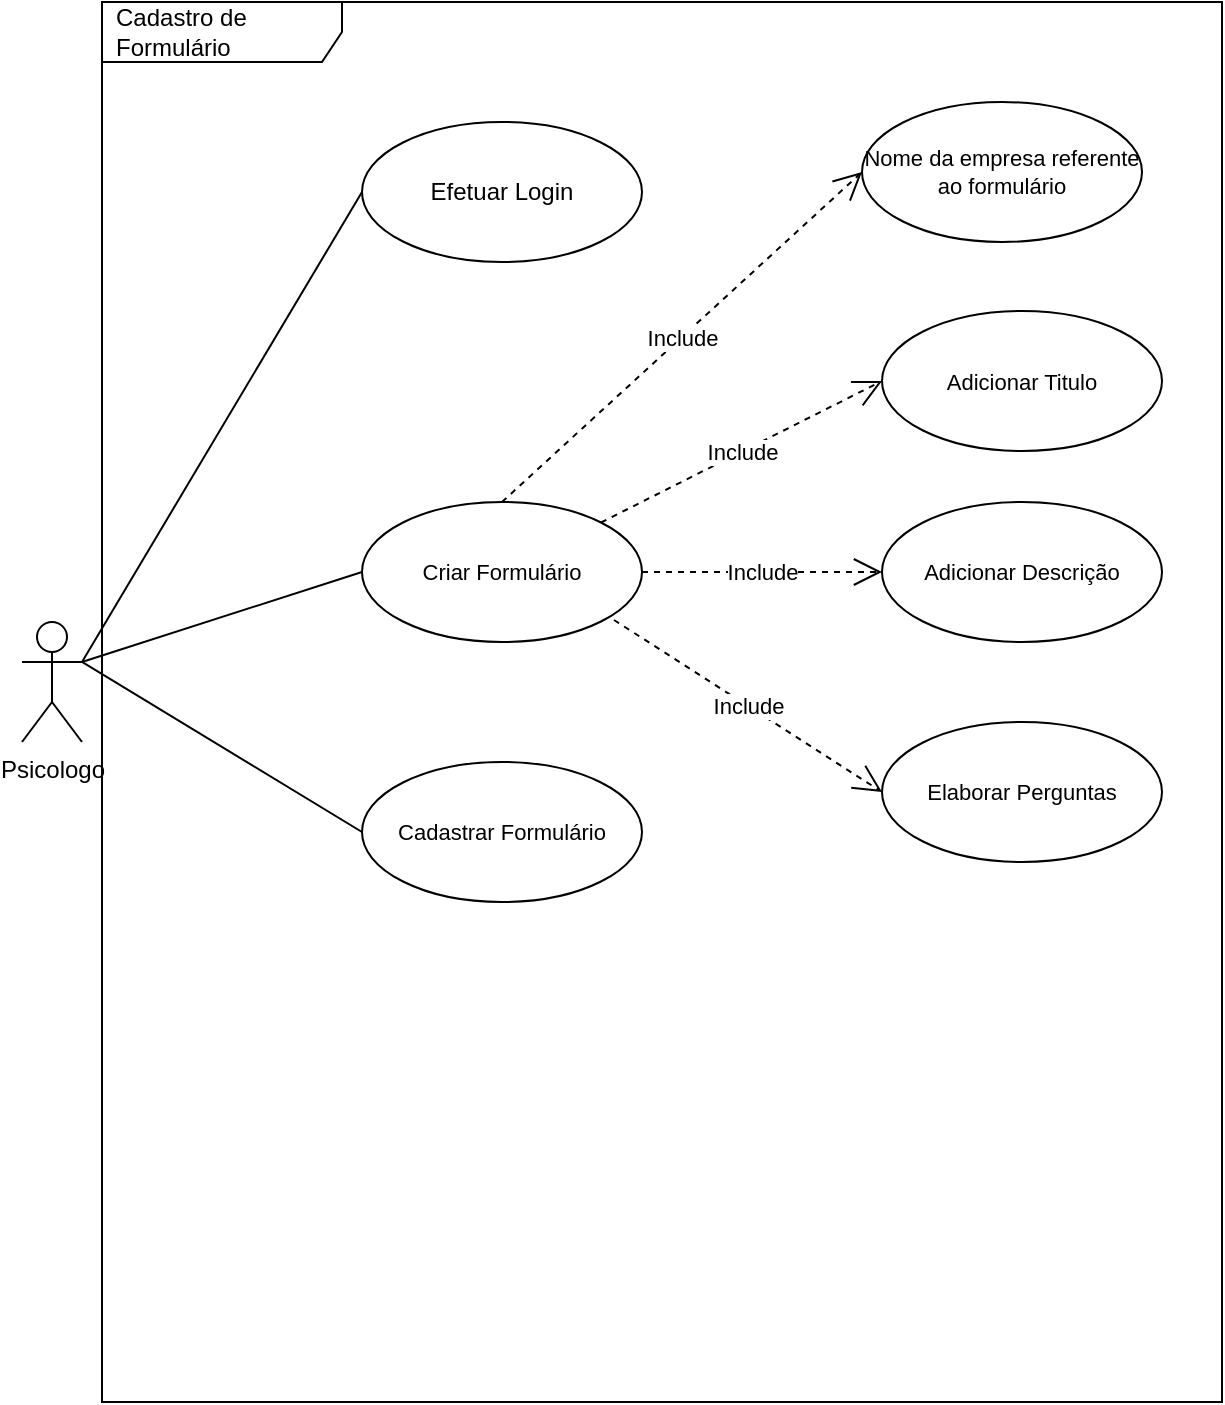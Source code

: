 <mxfile version="20.0.1" type="github">
  <diagram id="wC5wumK_xXIg8ErvJvbg" name="Page-1">
    <mxGraphModel dx="1422" dy="795" grid="1" gridSize="10" guides="1" tooltips="1" connect="1" arrows="1" fold="1" page="1" pageScale="1" pageWidth="827" pageHeight="1169" math="0" shadow="0">
      <root>
        <mxCell id="0" />
        <mxCell id="1" parent="0" />
        <mxCell id="2DSvvP-Mv5t7EWAsFiCm-10" style="edgeStyle=none;shape=connector;rounded=0;orthogonalLoop=1;jettySize=auto;html=1;exitX=1;exitY=0.333;exitDx=0;exitDy=0;exitPerimeter=0;entryX=0;entryY=0.5;entryDx=0;entryDy=0;labelBackgroundColor=default;fontFamily=Helvetica;fontSize=11;fontColor=default;endArrow=none;strokeColor=default;" parent="1" source="OJutXg8e_uwL8mCP8rfC-5" target="2DSvvP-Mv5t7EWAsFiCm-3" edge="1">
          <mxGeometry relative="1" as="geometry" />
        </mxCell>
        <mxCell id="VYc-Sz_KchoNO9PEzxfr-3" style="edgeStyle=none;shape=connector;rounded=0;orthogonalLoop=1;jettySize=auto;html=1;exitX=1;exitY=0.333;exitDx=0;exitDy=0;exitPerimeter=0;entryX=0;entryY=0.5;entryDx=0;entryDy=0;labelBackgroundColor=default;fontFamily=Helvetica;fontSize=11;fontColor=default;endArrow=none;strokeColor=default;" edge="1" parent="1" source="OJutXg8e_uwL8mCP8rfC-5" target="VYc-Sz_KchoNO9PEzxfr-1">
          <mxGeometry relative="1" as="geometry" />
        </mxCell>
        <mxCell id="OJutXg8e_uwL8mCP8rfC-5" value="Psicologo&lt;br&gt;" style="shape=umlActor;verticalLabelPosition=bottom;verticalAlign=top;html=1;" parent="1" vertex="1">
          <mxGeometry x="140" y="740" width="30" height="60" as="geometry" />
        </mxCell>
        <mxCell id="OJutXg8e_uwL8mCP8rfC-6" value="Cadastro de Formulário" style="shape=umlFrame;whiteSpace=wrap;html=1;width=120;height=30;boundedLbl=1;verticalAlign=middle;align=left;spacingLeft=5;" parent="1" vertex="1">
          <mxGeometry x="180" y="430" width="560" height="700" as="geometry" />
        </mxCell>
        <mxCell id="OJutXg8e_uwL8mCP8rfC-15" value="Cadastrar Formulário" style="ellipse;whiteSpace=wrap;html=1;fontFamily=Helvetica;fontSize=11;fontColor=default;" parent="1" vertex="1">
          <mxGeometry x="310" y="810" width="140" height="70" as="geometry" />
        </mxCell>
        <mxCell id="zjxjnbYeXZGytSvLPVuQ-2" value="" style="endArrow=none;html=1;rounded=0;entryX=0;entryY=0.5;entryDx=0;entryDy=0;exitX=1;exitY=0.333;exitDx=0;exitDy=0;exitPerimeter=0;" parent="1" target="OJutXg8e_uwL8mCP8rfC-15" edge="1" source="OJutXg8e_uwL8mCP8rfC-5">
          <mxGeometry width="50" height="50" relative="1" as="geometry">
            <mxPoint x="120" y="790" as="sourcePoint" />
            <mxPoint x="440" y="780" as="targetPoint" />
          </mxGeometry>
        </mxCell>
        <mxCell id="2DSvvP-Mv5t7EWAsFiCm-3" value="Criar Formulário" style="ellipse;whiteSpace=wrap;html=1;fontFamily=Helvetica;fontSize=11;fontColor=default;" parent="1" vertex="1">
          <mxGeometry x="310" y="680" width="140" height="70" as="geometry" />
        </mxCell>
        <mxCell id="2DSvvP-Mv5t7EWAsFiCm-4" value="Adicionar Titulo" style="ellipse;whiteSpace=wrap;html=1;fontFamily=Helvetica;fontSize=11;fontColor=default;" parent="1" vertex="1">
          <mxGeometry x="570" y="584.5" width="140" height="70" as="geometry" />
        </mxCell>
        <mxCell id="2DSvvP-Mv5t7EWAsFiCm-5" value="Adicionar Descrição" style="ellipse;whiteSpace=wrap;html=1;fontFamily=Helvetica;fontSize=11;fontColor=default;" parent="1" vertex="1">
          <mxGeometry x="570" y="680" width="140" height="70" as="geometry" />
        </mxCell>
        <mxCell id="2DSvvP-Mv5t7EWAsFiCm-8" value="Include" style="endArrow=open;endSize=12;dashed=1;html=1;rounded=0;labelBackgroundColor=default;fontFamily=Helvetica;fontSize=11;fontColor=default;strokeColor=default;shape=connector;entryX=0;entryY=0.5;entryDx=0;entryDy=0;exitX=1;exitY=0;exitDx=0;exitDy=0;" parent="1" source="2DSvvP-Mv5t7EWAsFiCm-3" target="2DSvvP-Mv5t7EWAsFiCm-4" edge="1">
          <mxGeometry width="160" relative="1" as="geometry">
            <mxPoint x="330" y="700" as="sourcePoint" />
            <mxPoint x="490" y="700" as="targetPoint" />
          </mxGeometry>
        </mxCell>
        <mxCell id="2DSvvP-Mv5t7EWAsFiCm-9" value="Include" style="endArrow=open;endSize=12;dashed=1;html=1;rounded=0;labelBackgroundColor=default;fontFamily=Helvetica;fontSize=11;fontColor=default;strokeColor=default;shape=connector;entryX=0;entryY=0.5;entryDx=0;entryDy=0;exitX=1;exitY=0.5;exitDx=0;exitDy=0;" parent="1" source="2DSvvP-Mv5t7EWAsFiCm-3" target="2DSvvP-Mv5t7EWAsFiCm-5" edge="1">
          <mxGeometry width="160" relative="1" as="geometry">
            <mxPoint x="494" y="665" as="sourcePoint" />
            <mxPoint x="570" y="605" as="targetPoint" />
          </mxGeometry>
        </mxCell>
        <mxCell id="2DSvvP-Mv5t7EWAsFiCm-11" value="Elaborar Perguntas" style="ellipse;whiteSpace=wrap;html=1;fontFamily=Helvetica;fontSize=11;fontColor=default;" parent="1" vertex="1">
          <mxGeometry x="570" y="790" width="140" height="70" as="geometry" />
        </mxCell>
        <mxCell id="2DSvvP-Mv5t7EWAsFiCm-13" value="Include" style="endArrow=open;endSize=12;dashed=1;html=1;rounded=0;labelBackgroundColor=default;fontFamily=Helvetica;fontSize=11;fontColor=default;strokeColor=default;shape=connector;entryX=0;entryY=0.5;entryDx=0;entryDy=0;exitX=0.9;exitY=0.843;exitDx=0;exitDy=0;exitPerimeter=0;" parent="1" source="2DSvvP-Mv5t7EWAsFiCm-3" target="2DSvvP-Mv5t7EWAsFiCm-11" edge="1">
          <mxGeometry width="160" relative="1" as="geometry">
            <mxPoint x="494" y="665" as="sourcePoint" />
            <mxPoint x="570" y="695" as="targetPoint" />
          </mxGeometry>
        </mxCell>
        <mxCell id="2DSvvP-Mv5t7EWAsFiCm-14" value="Nome da empresa referente ao formulário" style="ellipse;whiteSpace=wrap;html=1;fontFamily=Helvetica;fontSize=11;fontColor=default;" parent="1" vertex="1">
          <mxGeometry x="560" y="480" width="140" height="70" as="geometry" />
        </mxCell>
        <mxCell id="2DSvvP-Mv5t7EWAsFiCm-16" value="Include" style="endArrow=open;endSize=12;dashed=1;html=1;rounded=0;labelBackgroundColor=default;fontFamily=Helvetica;fontSize=11;fontColor=default;strokeColor=default;shape=connector;entryX=0;entryY=0.5;entryDx=0;entryDy=0;exitX=0.5;exitY=0;exitDx=0;exitDy=0;" parent="1" source="2DSvvP-Mv5t7EWAsFiCm-3" target="2DSvvP-Mv5t7EWAsFiCm-14" edge="1">
          <mxGeometry width="160" relative="1" as="geometry">
            <mxPoint x="473.497" y="640.251" as="sourcePoint" />
            <mxPoint x="580" y="605" as="targetPoint" />
          </mxGeometry>
        </mxCell>
        <mxCell id="VYc-Sz_KchoNO9PEzxfr-1" value="Efetuar Login" style="ellipse;whiteSpace=wrap;html=1;" vertex="1" parent="1">
          <mxGeometry x="310" y="490" width="140" height="70" as="geometry" />
        </mxCell>
      </root>
    </mxGraphModel>
  </diagram>
</mxfile>
